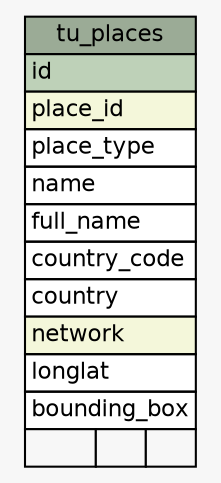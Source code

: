 // dot 2.26.3 on Linux 3.0.0-1-amd64
// SchemaSpy rev 590
digraph "tu_places" {
  graph [
    rankdir="RL"
    bgcolor="#f7f7f7"
    nodesep="0.18"
    ranksep="0.46"
    fontname="Helvetica"
    fontsize="11"
  ];
  node [
    fontname="Helvetica"
    fontsize="11"
    shape="plaintext"
  ];
  edge [
    arrowsize="0.8"
  ];
  "tu_places" [
    label=<
    <TABLE BORDER="0" CELLBORDER="1" CELLSPACING="0" BGCOLOR="#ffffff">
      <TR><TD COLSPAN="3" BGCOLOR="#9bab96" ALIGN="CENTER">tu_places</TD></TR>
      <TR><TD PORT="id" COLSPAN="3" BGCOLOR="#bed1b8" ALIGN="LEFT">id</TD></TR>
      <TR><TD PORT="place_id" COLSPAN="3" BGCOLOR="#f4f7da" ALIGN="LEFT">place_id</TD></TR>
      <TR><TD PORT="place_type" COLSPAN="3" ALIGN="LEFT">place_type</TD></TR>
      <TR><TD PORT="name" COLSPAN="3" ALIGN="LEFT">name</TD></TR>
      <TR><TD PORT="full_name" COLSPAN="3" ALIGN="LEFT">full_name</TD></TR>
      <TR><TD PORT="country_code" COLSPAN="3" ALIGN="LEFT">country_code</TD></TR>
      <TR><TD PORT="country" COLSPAN="3" ALIGN="LEFT">country</TD></TR>
      <TR><TD PORT="network" COLSPAN="3" BGCOLOR="#f4f7da" ALIGN="LEFT">network</TD></TR>
      <TR><TD PORT="longlat" COLSPAN="3" ALIGN="LEFT">longlat</TD></TR>
      <TR><TD PORT="bounding_box" COLSPAN="3" ALIGN="LEFT">bounding_box</TD></TR>
      <TR><TD ALIGN="LEFT" BGCOLOR="#f7f7f7">  </TD><TD ALIGN="RIGHT" BGCOLOR="#f7f7f7">  </TD><TD ALIGN="RIGHT" BGCOLOR="#f7f7f7">  </TD></TR>
    </TABLE>>
    URL="tables/tu_places.html"
    tooltip="tu_places"
  ];
}
